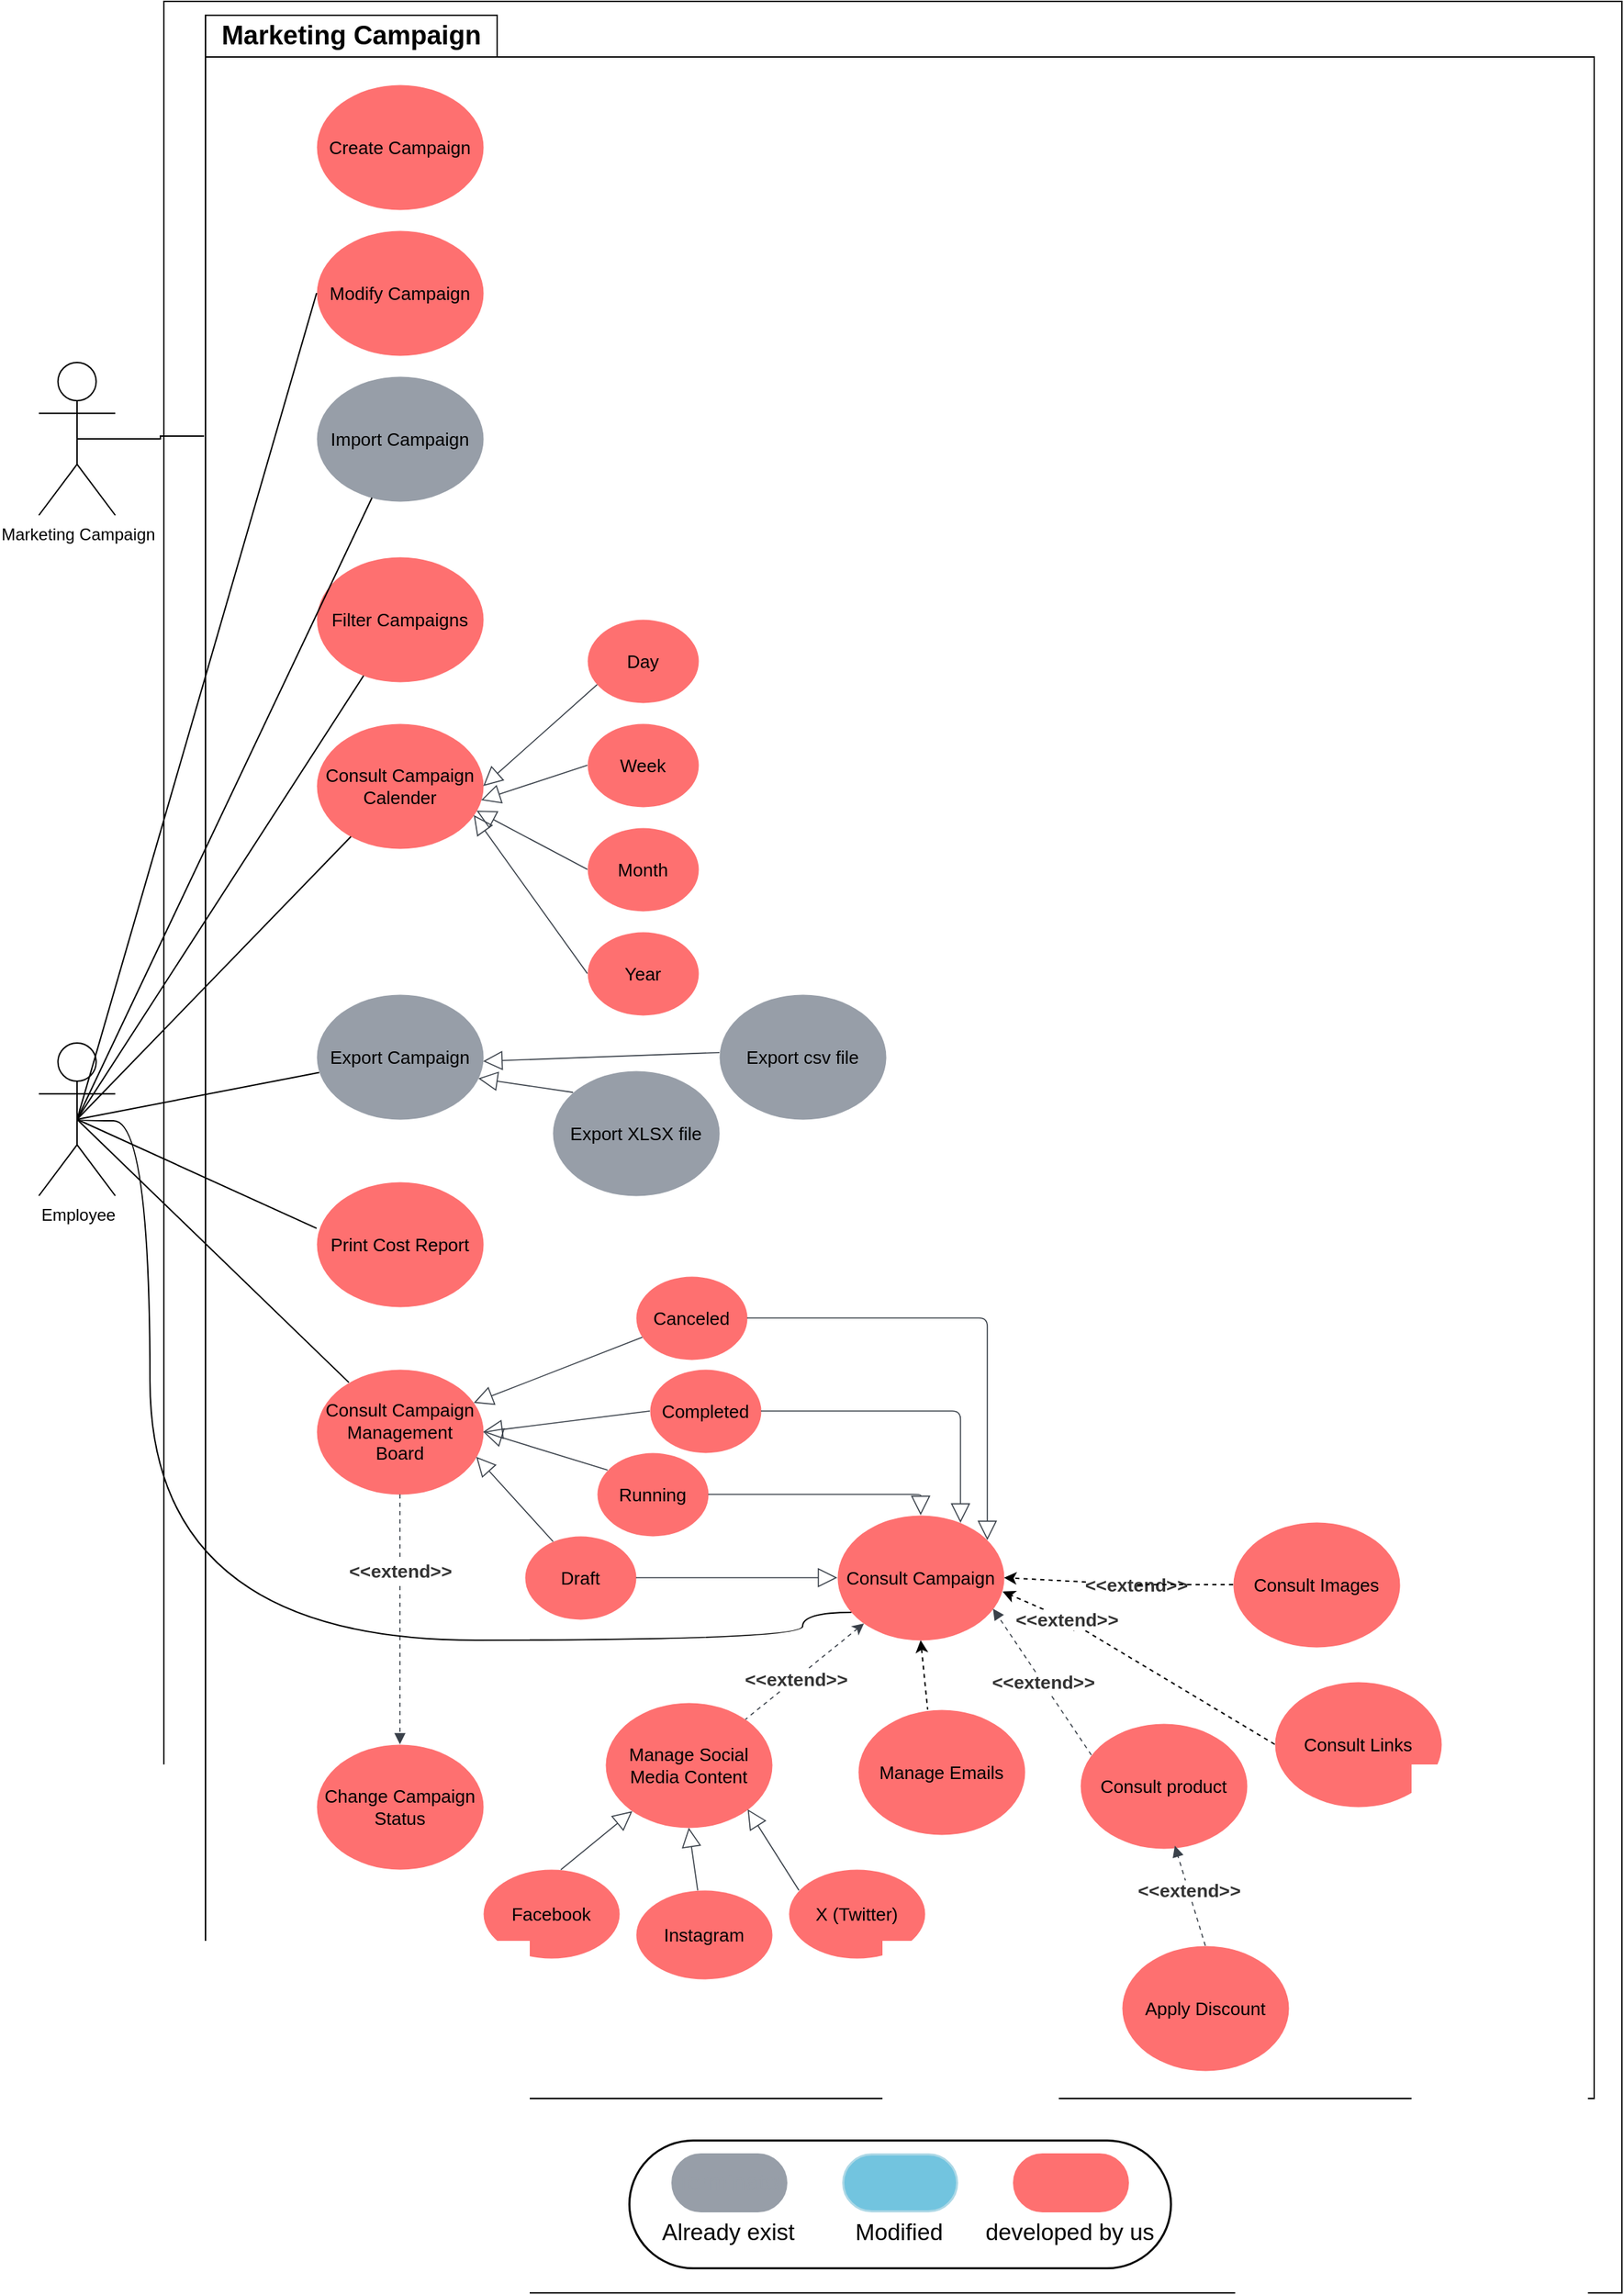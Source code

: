 <mxfile version="26.2.14">
  <diagram name="Page-1" id="mQ9aOLF9NYHXH7sUPv6H">
    <mxGraphModel dx="3420" dy="1351" grid="1" gridSize="10" guides="1" tooltips="1" connect="1" arrows="1" fold="1" page="1" pageScale="1" pageWidth="827" pageHeight="1169" math="0" shadow="0">
      <root>
        <mxCell id="0" />
        <mxCell id="1" parent="0" />
        <mxCell id="_5_J5Y2If2ce0FDsi1l5-146" value="" style="rounded=0;whiteSpace=wrap;html=1;" vertex="1" parent="1">
          <mxGeometry x="-420" y="110" width="1050" height="1650" as="geometry" />
        </mxCell>
        <mxCell id="_5_J5Y2If2ce0FDsi1l5-74" value="Marketing Campaign" style="shape=folder;fontStyle=1;tabWidth=210;tabHeight=30;tabPosition=left;html=1;boundedLbl=1;labelInHeader=1;container=0;collapsible=0;whiteSpace=wrap;fontSize=19;" vertex="1" parent="1">
          <mxGeometry x="-390" y="120" width="1000" height="1500" as="geometry" />
        </mxCell>
        <mxCell id="_5_J5Y2If2ce0FDsi1l5-20" value="Create Campaign" style="html=1;overflow=block;blockSpacing=1;whiteSpace=wrap;ellipse;fontSize=13;spacing=3.8;strokeOpacity=0;fillOpacity=100;rounded=1;absoluteArcSize=1;arcSize=9;fillColor=#fe7070;strokeWidth=1.5;lucidId=~xIeha3OeAVz;" vertex="1" parent="1">
          <mxGeometry x="-310" y="170" width="120" height="90" as="geometry" />
        </mxCell>
        <mxCell id="_5_J5Y2If2ce0FDsi1l5-21" value="Modify Campaign" style="html=1;overflow=block;blockSpacing=1;whiteSpace=wrap;ellipse;fontSize=13;spacing=3.8;strokeOpacity=0;fillOpacity=100;rounded=1;absoluteArcSize=1;arcSize=9;fillColor=#fe7070;strokeWidth=1.5;lucidId=1yIeQ48BPR4-;" vertex="1" parent="1">
          <mxGeometry x="-310" y="275" width="120" height="90" as="geometry" />
        </mxCell>
        <mxCell id="_5_J5Y2If2ce0FDsi1l5-22" value="Import Campaign" style="html=1;overflow=block;blockSpacing=1;whiteSpace=wrap;ellipse;fontSize=13;spacing=3.8;strokeOpacity=0;fillOpacity=100;rounded=1;absoluteArcSize=1;arcSize=9;fillColor=#979ea8;strokeWidth=1.5;lucidId=~yIeRCyaMfPm;" vertex="1" parent="1">
          <mxGeometry x="-310" y="380" width="120" height="90" as="geometry" />
        </mxCell>
        <mxCell id="_5_J5Y2If2ce0FDsi1l5-23" value="Filter Campaigns" style="html=1;overflow=block;blockSpacing=1;whiteSpace=wrap;ellipse;fontSize=13;spacing=3.8;strokeOpacity=0;fillOpacity=100;rounded=1;absoluteArcSize=1;arcSize=9;fillColor=#fe7070;strokeWidth=1.5;lucidId=bEIe1xgmMfHM;" vertex="1" parent="1">
          <mxGeometry x="-310" y="510" width="120" height="90" as="geometry" />
        </mxCell>
        <mxCell id="_5_J5Y2If2ce0FDsi1l5-24" value="Consult Campaign Calender" style="html=1;overflow=block;blockSpacing=1;whiteSpace=wrap;ellipse;fontSize=13;spacing=3.8;strokeOpacity=0;fillOpacity=100;rounded=1;absoluteArcSize=1;arcSize=9;fillColor=#fe7070;strokeWidth=1.5;lucidId=URIeayqkK2Ya;" vertex="1" parent="1">
          <mxGeometry x="-310" y="630" width="120" height="90" as="geometry" />
        </mxCell>
        <mxCell id="_5_J5Y2If2ce0FDsi1l5-25" value="Day" style="html=1;overflow=block;blockSpacing=1;whiteSpace=wrap;ellipse;fontSize=13;spacing=3.8;strokeOpacity=0;fillOpacity=100;rounded=1;absoluteArcSize=1;arcSize=9;fillColor=#fe7070;strokeWidth=1.5;lucidId=hSIeGXaizuwG;" vertex="1" parent="1">
          <mxGeometry x="-115" y="555" width="80" height="60" as="geometry" />
        </mxCell>
        <mxCell id="_5_J5Y2If2ce0FDsi1l5-26" value="" style="html=1;jettySize=18;whiteSpace=wrap;fontSize=13;strokeColor=#3a414a;strokeOpacity=100;strokeWidth=0.8;rounded=0;startArrow=none;endArrow=block;endFill=0;endSize=12;exitX=0.088;exitY=0.783;exitPerimeter=0;entryX=1;entryY=0.5;entryPerimeter=0;lucidId=pUIeytUv-r64;" edge="1" parent="1" source="_5_J5Y2If2ce0FDsi1l5-25" target="_5_J5Y2If2ce0FDsi1l5-24">
          <mxGeometry width="100" height="100" relative="1" as="geometry">
            <Array as="points" />
          </mxGeometry>
        </mxCell>
        <mxCell id="_5_J5Y2If2ce0FDsi1l5-27" value="" style="html=1;jettySize=18;whiteSpace=wrap;fontSize=13;strokeColor=#3a414a;strokeOpacity=100;strokeWidth=0.8;rounded=0;startArrow=none;endArrow=block;endFill=0;endSize=12;exitX=0;exitY=0.5;exitPerimeter=0;entryX=0.987;entryY=0.613;entryPerimeter=0;lucidId=KUIev8AdvZol;" edge="1" parent="1" source="_5_J5Y2If2ce0FDsi1l5-35" target="_5_J5Y2If2ce0FDsi1l5-24">
          <mxGeometry width="100" height="100" relative="1" as="geometry">
            <Array as="points" />
          </mxGeometry>
        </mxCell>
        <mxCell id="_5_J5Y2If2ce0FDsi1l5-28" value="" style="html=1;jettySize=18;whiteSpace=wrap;fontSize=13;strokeColor=#3a414a;strokeOpacity=100;strokeWidth=0.8;rounded=0;startArrow=none;endArrow=block;endFill=0;endSize=12;exitX=0;exitY=0.5;exitPerimeter=0;entryX=0.943;entryY=0.732;entryPerimeter=0;lucidId=~UIeBte6dq6A;" edge="1" parent="1" source="_5_J5Y2If2ce0FDsi1l5-37" target="_5_J5Y2If2ce0FDsi1l5-24">
          <mxGeometry width="100" height="100" relative="1" as="geometry">
            <Array as="points" />
          </mxGeometry>
        </mxCell>
        <mxCell id="_5_J5Y2If2ce0FDsi1l5-29" value="Export Campaign" style="html=1;overflow=block;blockSpacing=1;whiteSpace=wrap;ellipse;fontSize=13;spacing=3.8;strokeOpacity=0;fillOpacity=100;rounded=1;absoluteArcSize=1;arcSize=9;fillColor=#979ea8;strokeWidth=1.5;lucidId=1VIeGqV82j3G;" vertex="1" parent="1">
          <mxGeometry x="-310" y="825" width="120" height="90" as="geometry" />
        </mxCell>
        <mxCell id="_5_J5Y2If2ce0FDsi1l5-32" value="" style="html=1;jettySize=18;whiteSpace=wrap;fontSize=13;strokeColor=#3a414a;strokeOpacity=100;strokeWidth=0.8;rounded=0;startArrow=none;endArrow=block;endFill=0;endSize=12;exitX=0.001;exitY=0.465;exitPerimeter=0;entryX=0.999;entryY=0.535;entryPerimeter=0;lucidId=GYIe1NvaI2Ca;" edge="1" parent="1" source="_5_J5Y2If2ce0FDsi1l5-30" target="_5_J5Y2If2ce0FDsi1l5-29">
          <mxGeometry width="100" height="100" relative="1" as="geometry">
            <Array as="points" />
          </mxGeometry>
        </mxCell>
        <mxCell id="_5_J5Y2If2ce0FDsi1l5-33" value="" style="html=1;jettySize=18;whiteSpace=wrap;fontSize=13;strokeColor=#3a414a;strokeOpacity=100;strokeWidth=0.8;rounded=0;startArrow=none;endArrow=block;endFill=0;endSize=12;exitX=0.122;exitY=0.173;exitPerimeter=0;entryX=0.97;entryY=0.672;entryPerimeter=0;lucidId=KYIeURdQv7Vc;" edge="1" parent="1" source="_5_J5Y2If2ce0FDsi1l5-31" target="_5_J5Y2If2ce0FDsi1l5-29">
          <mxGeometry width="100" height="100" relative="1" as="geometry">
            <Array as="points" />
          </mxGeometry>
        </mxCell>
        <mxCell id="_5_J5Y2If2ce0FDsi1l5-34" value="Consult Campaign Management Board" style="html=1;overflow=block;blockSpacing=1;whiteSpace=wrap;ellipse;fontSize=13;spacing=3.8;strokeOpacity=0;fillOpacity=100;rounded=1;absoluteArcSize=1;arcSize=9;fillColor=#fe7070;strokeWidth=1.5;lucidId=D0IesZ.cylS6;" vertex="1" parent="1">
          <mxGeometry x="-310" y="1095" width="120" height="90" as="geometry" />
        </mxCell>
        <mxCell id="_5_J5Y2If2ce0FDsi1l5-35" value="Week" style="html=1;overflow=block;blockSpacing=1;whiteSpace=wrap;ellipse;fontSize=13;spacing=3.8;strokeOpacity=0;fillOpacity=100;rounded=1;absoluteArcSize=1;arcSize=9;fillColor=#fe7070;strokeWidth=1.5;lucidId=03Ie0xpv14W0;" vertex="1" parent="1">
          <mxGeometry x="-115" y="630" width="80" height="60" as="geometry" />
        </mxCell>
        <mxCell id="_5_J5Y2If2ce0FDsi1l5-36" value="Month" style="html=1;overflow=block;blockSpacing=1;whiteSpace=wrap;ellipse;fontSize=13;spacing=3.8;strokeOpacity=0;fillOpacity=100;rounded=1;absoluteArcSize=1;arcSize=9;fillColor=#fe7070;strokeWidth=1.5;lucidId=g4Ie2LoXiZa1;" vertex="1" parent="1">
          <mxGeometry x="-115" y="705" width="80" height="60" as="geometry" />
        </mxCell>
        <mxCell id="_5_J5Y2If2ce0FDsi1l5-37" value="Year" style="html=1;overflow=block;blockSpacing=1;whiteSpace=wrap;ellipse;fontSize=13;spacing=3.8;strokeOpacity=0;fillOpacity=100;rounded=1;absoluteArcSize=1;arcSize=9;fillColor=#fe7070;strokeWidth=1.5;lucidId=q4IekS3TNCx4;" vertex="1" parent="1">
          <mxGeometry x="-115" y="780" width="80" height="60" as="geometry" />
        </mxCell>
        <mxCell id="_5_J5Y2If2ce0FDsi1l5-38" value="" style="html=1;jettySize=18;whiteSpace=wrap;fontSize=13;strokeColor=#3a414a;strokeOpacity=100;strokeWidth=0.8;rounded=0;startArrow=none;endArrow=block;endFill=0;endSize=12;exitX=0;exitY=0.5;exitPerimeter=0;entryX=0.96;entryY=0.697;entryPerimeter=0;lucidId=C4IewfTGRhPR;" edge="1" parent="1" source="_5_J5Y2If2ce0FDsi1l5-36" target="_5_J5Y2If2ce0FDsi1l5-24">
          <mxGeometry width="100" height="100" relative="1" as="geometry">
            <Array as="points" />
          </mxGeometry>
        </mxCell>
        <mxCell id="_5_J5Y2If2ce0FDsi1l5-39" value="Completed" style="html=1;overflow=block;blockSpacing=1;whiteSpace=wrap;ellipse;fontSize=13;spacing=3.8;strokeOpacity=0;fillOpacity=100;rounded=1;absoluteArcSize=1;arcSize=9;fillColor=#fe7070;strokeWidth=1.5;lucidId=i6IeLHqmWgWb;" vertex="1" parent="1">
          <mxGeometry x="-70" y="1095" width="80" height="60" as="geometry" />
        </mxCell>
        <mxCell id="_5_J5Y2If2ce0FDsi1l5-40" value="Draft" style="html=1;overflow=block;blockSpacing=1;whiteSpace=wrap;ellipse;fontSize=13;spacing=3.8;strokeOpacity=0;fillOpacity=100;rounded=1;absoluteArcSize=1;arcSize=9;fillColor=#fe7070;strokeWidth=1.5;lucidId=k6IeYHDHbwAl;" vertex="1" parent="1">
          <mxGeometry x="-160" y="1215" width="80" height="60" as="geometry" />
        </mxCell>
        <mxCell id="_5_J5Y2If2ce0FDsi1l5-41" value="Running" style="html=1;overflow=block;blockSpacing=1;whiteSpace=wrap;ellipse;fontSize=13;spacing=3.8;strokeOpacity=0;fillOpacity=100;rounded=1;absoluteArcSize=1;arcSize=9;fillColor=#fe7070;strokeWidth=1.5;lucidId=n6IeUA2wQmh8;" vertex="1" parent="1">
          <mxGeometry x="-108" y="1155" width="80" height="60" as="geometry" />
        </mxCell>
        <mxCell id="_5_J5Y2If2ce0FDsi1l5-42" value="Canceled" style="html=1;overflow=block;blockSpacing=1;whiteSpace=wrap;ellipse;fontSize=13;spacing=3.8;strokeOpacity=0;fillOpacity=100;rounded=1;absoluteArcSize=1;arcSize=9;fillColor=#fe7070;strokeWidth=1.5;lucidId=q6IeCGRwEK5n;" vertex="1" parent="1">
          <mxGeometry x="-80" y="1028" width="80" height="60" as="geometry" />
        </mxCell>
        <mxCell id="_5_J5Y2If2ce0FDsi1l5-43" value="" style="html=1;jettySize=18;whiteSpace=wrap;fontSize=13;strokeColor=#3a414a;strokeOpacity=100;strokeWidth=0.8;rounded=0;startArrow=none;endArrow=block;endFill=0;endSize=12;exitX=0.057;exitY=0.732;exitPerimeter=0;entryX=0.943;entryY=0.268;entryPerimeter=0;lucidId=kfJeItDdkmNJ;" edge="1" parent="1" source="_5_J5Y2If2ce0FDsi1l5-42" target="_5_J5Y2If2ce0FDsi1l5-34">
          <mxGeometry width="100" height="100" relative="1" as="geometry">
            <Array as="points" />
          </mxGeometry>
        </mxCell>
        <mxCell id="_5_J5Y2If2ce0FDsi1l5-44" value="" style="html=1;jettySize=18;whiteSpace=wrap;fontSize=13;strokeColor=#3a414a;strokeOpacity=100;strokeWidth=0.8;rounded=0;startArrow=none;endArrow=block;endFill=0;endSize=12;exitX=0;exitY=0.5;exitPerimeter=0;entryX=1;entryY=0.5;entryPerimeter=0;lucidId=ofJeMnc-Ya4C;" edge="1" parent="1" source="_5_J5Y2If2ce0FDsi1l5-39" target="_5_J5Y2If2ce0FDsi1l5-34">
          <mxGeometry width="100" height="100" relative="1" as="geometry">
            <Array as="points" />
          </mxGeometry>
        </mxCell>
        <mxCell id="_5_J5Y2If2ce0FDsi1l5-45" value="" style="html=1;jettySize=18;whiteSpace=wrap;fontSize=13;strokeColor=#3a414a;strokeOpacity=100;strokeWidth=0.8;rounded=0;startArrow=none;endArrow=block;endFill=0;endSize=12;exitX=0.094;exitY=0.209;exitPerimeter=0;entryX=1;entryY=0.5;entryPerimeter=0;lucidId=zfJeMt6LVzBG;" edge="1" parent="1" source="_5_J5Y2If2ce0FDsi1l5-41" target="_5_J5Y2If2ce0FDsi1l5-34">
          <mxGeometry width="100" height="100" relative="1" as="geometry">
            <Array as="points" />
          </mxGeometry>
        </mxCell>
        <mxCell id="_5_J5Y2If2ce0FDsi1l5-46" value="" style="html=1;jettySize=18;whiteSpace=wrap;fontSize=13;strokeColor=#3a414a;strokeOpacity=100;strokeWidth=0.8;rounded=0;startArrow=none;endArrow=block;endFill=0;endSize=12;exitX=0.254;exitY=0.066;exitPerimeter=0;entryX=0.958;entryY=0.7;entryPerimeter=0;lucidId=HfJeP5plZK8B;" edge="1" parent="1" source="_5_J5Y2If2ce0FDsi1l5-40" target="_5_J5Y2If2ce0FDsi1l5-34">
          <mxGeometry width="100" height="100" relative="1" as="geometry">
            <Array as="points" />
          </mxGeometry>
        </mxCell>
        <mxCell id="_5_J5Y2If2ce0FDsi1l5-47" value="Consult Campaign " style="html=1;overflow=block;blockSpacing=1;whiteSpace=wrap;ellipse;fontSize=13;spacing=3.8;strokeOpacity=0;fillOpacity=100;rounded=1;absoluteArcSize=1;arcSize=9;fillColor=#fe7070;strokeWidth=1.5;lucidId=7gJeOixB9azo;" vertex="1" parent="1">
          <mxGeometry x="65" y="1200" width="120" height="90" as="geometry" />
        </mxCell>
        <mxCell id="_5_J5Y2If2ce0FDsi1l5-48" value="" style="html=1;jettySize=18;whiteSpace=wrap;fontSize=13;strokeColor=#3a414a;strokeOpacity=100;strokeWidth=0.8;rounded=1;arcSize=12;edgeStyle=orthogonalEdgeStyle;startArrow=none;endArrow=block;endFill=0;endSize=12;exitX=1;exitY=0.5;exitPerimeter=0;entryX=0.9;entryY=0.2;entryPerimeter=0;lucidId=2hJeMSdbg8uV;" edge="1" parent="1" source="_5_J5Y2If2ce0FDsi1l5-42" target="_5_J5Y2If2ce0FDsi1l5-47">
          <mxGeometry width="100" height="100" relative="1" as="geometry">
            <Array as="points" />
          </mxGeometry>
        </mxCell>
        <mxCell id="_5_J5Y2If2ce0FDsi1l5-49" value="" style="html=1;jettySize=18;whiteSpace=wrap;fontSize=13;strokeColor=#3a414a;strokeOpacity=100;strokeWidth=0.8;rounded=1;arcSize=12;edgeStyle=orthogonalEdgeStyle;startArrow=none;endArrow=block;endFill=0;endSize=12;exitX=1;exitY=0.5;exitPerimeter=0;entryX=0.739;entryY=0.061;entryPerimeter=0;lucidId=DiJeeakiqyTk;" edge="1" parent="1" source="_5_J5Y2If2ce0FDsi1l5-39" target="_5_J5Y2If2ce0FDsi1l5-47">
          <mxGeometry width="100" height="100" relative="1" as="geometry">
            <Array as="points" />
          </mxGeometry>
        </mxCell>
        <mxCell id="_5_J5Y2If2ce0FDsi1l5-50" value="" style="html=1;jettySize=18;whiteSpace=wrap;fontSize=13;strokeColor=#3a414a;strokeOpacity=100;strokeWidth=0.8;rounded=1;arcSize=12;edgeStyle=orthogonalEdgeStyle;startArrow=none;endArrow=block;endFill=0;endSize=12;exitX=1;exitY=0.5;exitPerimeter=0;entryX=0.5;entryY=0;entryPerimeter=0;lucidId=IiJeRkl5QKTp;" edge="1" parent="1" source="_5_J5Y2If2ce0FDsi1l5-41" target="_5_J5Y2If2ce0FDsi1l5-47">
          <mxGeometry width="100" height="100" relative="1" as="geometry">
            <Array as="points">
              <mxPoint x="125" y="1185" />
            </Array>
          </mxGeometry>
        </mxCell>
        <mxCell id="_5_J5Y2If2ce0FDsi1l5-51" value="" style="html=1;jettySize=18;whiteSpace=wrap;fontSize=13;strokeColor=#3a414a;strokeOpacity=100;strokeWidth=0.8;rounded=1;arcSize=12;edgeStyle=orthogonalEdgeStyle;startArrow=none;endArrow=block;endFill=0;endSize=12;exitX=1;exitY=0.5;exitPerimeter=0;entryX=0;entryY=0.5;entryPerimeter=0;lucidId=YiJeCIjxtv8x;" edge="1" parent="1" source="_5_J5Y2If2ce0FDsi1l5-40" target="_5_J5Y2If2ce0FDsi1l5-47">
          <mxGeometry width="100" height="100" relative="1" as="geometry">
            <Array as="points" />
          </mxGeometry>
        </mxCell>
        <mxCell id="_5_J5Y2If2ce0FDsi1l5-52" value="Change Campaign Status" style="html=1;overflow=block;blockSpacing=1;whiteSpace=wrap;ellipse;fontSize=13;spacing=3.8;strokeOpacity=0;fillOpacity=100;rounded=1;absoluteArcSize=1;arcSize=9;fillColor=#fe7070;strokeWidth=1.5;lucidId=5jJeXhSy7r-r;" vertex="1" parent="1">
          <mxGeometry x="-310" y="1365" width="120" height="90" as="geometry" />
        </mxCell>
        <mxCell id="_5_J5Y2If2ce0FDsi1l5-53" value="Manage Social Media Content" style="html=1;overflow=block;blockSpacing=1;whiteSpace=wrap;ellipse;fontSize=13;spacing=3.8;strokeOpacity=0;fillOpacity=100;rounded=1;absoluteArcSize=1;arcSize=9;fillColor=#fe7070;strokeWidth=1.5;lucidId=gkJeoi38itBc;" vertex="1" parent="1">
          <mxGeometry x="-102" y="1335" width="120" height="90" as="geometry" />
        </mxCell>
        <mxCell id="_5_J5Y2If2ce0FDsi1l5-54" value="" style="html=1;jettySize=18;whiteSpace=wrap;fontSize=13;strokeColor=#3a414a;strokeOpacity=100;dashed=1;fixDash=1;strokeWidth=0.8;rounded=1;arcSize=12;edgeStyle=orthogonalEdgeStyle;startArrow=none;endArrow=block;endFill=1;exitX=0.5;exitY=1;exitPerimeter=0;entryX=0.5;entryY=0;entryPerimeter=0;lucidId=OGXeH~bLONrS;" edge="1" parent="1" source="_5_J5Y2If2ce0FDsi1l5-34" target="_5_J5Y2If2ce0FDsi1l5-52">
          <mxGeometry width="100" height="100" relative="1" as="geometry">
            <Array as="points" />
          </mxGeometry>
        </mxCell>
        <mxCell id="_5_J5Y2If2ce0FDsi1l5-55" value="&amp;lt;&amp;lt;extend&amp;gt;&amp;gt;" style="text;html=1;resizable=0;labelBackgroundColor=default;align=center;verticalAlign=middle;fontStyle=1;fontColor=#333333;fontSize=13.3;" vertex="1" parent="_5_J5Y2If2ce0FDsi1l5-54">
          <mxGeometry x="-0.387" relative="1" as="geometry" />
        </mxCell>
        <mxCell id="_5_J5Y2If2ce0FDsi1l5-56" value="" style="html=1;jettySize=18;whiteSpace=wrap;fontSize=13;strokeColor=#3a414a;strokeOpacity=100;dashed=1;fixDash=1;strokeWidth=0.8;rounded=0;startArrow=classic;endArrow=none;endFill=1;exitX=0.16;exitY=0.866;exitPerimeter=0;entryX=0.84;entryY=0.134;entryPerimeter=0;lucidId=2IXeyM-Dm51b;startFill=1;" edge="1" parent="1" source="_5_J5Y2If2ce0FDsi1l5-47" target="_5_J5Y2If2ce0FDsi1l5-53">
          <mxGeometry width="100" height="100" relative="1" as="geometry">
            <Array as="points" />
          </mxGeometry>
        </mxCell>
        <mxCell id="_5_J5Y2If2ce0FDsi1l5-57" value="&amp;lt;&amp;lt;extend&amp;gt;&amp;gt;" style="text;html=1;resizable=0;labelBackgroundColor=default;align=center;verticalAlign=middle;fontStyle=1;fontColor=#333333;fontSize=13.3;" vertex="1" parent="_5_J5Y2If2ce0FDsi1l5-56">
          <mxGeometry x="0.151" relative="1" as="geometry" />
        </mxCell>
        <mxCell id="_5_J5Y2If2ce0FDsi1l5-63" value="" style="html=1;jettySize=18;whiteSpace=wrap;fontSize=13;strokeColor=#3a414a;strokeOpacity=100;strokeWidth=0.8;rounded=0;startArrow=none;endArrow=block;endFill=0;endSize=12;exitX=0.57;exitY=0.005;exitPerimeter=0;lucidId=EKXeJxy7TWS8;" edge="1" parent="1" source="_5_J5Y2If2ce0FDsi1l5-59" target="_5_J5Y2If2ce0FDsi1l5-53">
          <mxGeometry width="100" height="100" relative="1" as="geometry">
            <Array as="points" />
          </mxGeometry>
        </mxCell>
        <mxCell id="_5_J5Y2If2ce0FDsi1l5-64" value="" style="html=1;jettySize=18;whiteSpace=wrap;fontSize=13;strokeColor=#3a414a;strokeOpacity=100;strokeWidth=0.8;rounded=0;startArrow=none;endArrow=block;endFill=0;endSize=12;entryX=0.5;entryY=1;lucidId=QKXep6PJ_4Cc;entryDx=0;entryDy=0;" edge="1" parent="1" source="_5_J5Y2If2ce0FDsi1l5-60" target="_5_J5Y2If2ce0FDsi1l5-53">
          <mxGeometry width="100" height="100" relative="1" as="geometry">
            <Array as="points" />
          </mxGeometry>
        </mxCell>
        <mxCell id="_5_J5Y2If2ce0FDsi1l5-65" value="" style="html=1;jettySize=18;whiteSpace=wrap;fontSize=13;strokeColor=#3a414a;strokeOpacity=100;strokeWidth=0.8;rounded=0;startArrow=none;endArrow=block;endFill=0;endSize=12;exitX=0.075;exitY=0.236;exitPerimeter=0;entryX=1;entryY=1;lucidId=ZKXeBE5Ak2jA;entryDx=0;entryDy=0;" edge="1" parent="1" source="_5_J5Y2If2ce0FDsi1l5-61" target="_5_J5Y2If2ce0FDsi1l5-53">
          <mxGeometry width="100" height="100" relative="1" as="geometry">
            <Array as="points" />
          </mxGeometry>
        </mxCell>
        <mxCell id="_5_J5Y2If2ce0FDsi1l5-67" value="" style="html=1;jettySize=18;whiteSpace=wrap;fontSize=13;strokeColor=#3a414a;strokeOpacity=100;dashed=1;fixDash=1;strokeWidth=0.8;rounded=0;startArrow=none;endArrow=block;endFill=1;exitX=0.066;exitY=0.252;exitPerimeter=0;entryX=0.934;entryY=0.748;entryPerimeter=0;lucidId=A0Xeq-nAGMTt;" edge="1" parent="1" source="_5_J5Y2If2ce0FDsi1l5-66" target="_5_J5Y2If2ce0FDsi1l5-47">
          <mxGeometry width="100" height="100" relative="1" as="geometry">
            <Array as="points" />
          </mxGeometry>
        </mxCell>
        <mxCell id="_5_J5Y2If2ce0FDsi1l5-68" value="&amp;lt;&amp;lt;extend&amp;gt;&amp;gt;" style="text;html=1;resizable=0;labelBackgroundColor=default;align=center;verticalAlign=middle;fontStyle=1;fontColor=#333333;fontSize=13.3;" vertex="1" parent="_5_J5Y2If2ce0FDsi1l5-67">
          <mxGeometry relative="1" as="geometry" />
        </mxCell>
        <mxCell id="_5_J5Y2If2ce0FDsi1l5-76" value="Marketing Campaign" style="shape=umlActor;verticalLabelPosition=bottom;verticalAlign=top;html=1;outlineConnect=0;" vertex="1" parent="1">
          <mxGeometry x="-510" y="370" width="55" height="110" as="geometry" />
        </mxCell>
        <mxCell id="_5_J5Y2If2ce0FDsi1l5-84" style="rounded=0;orthogonalLoop=1;jettySize=auto;html=1;exitX=0.5;exitY=1;exitDx=0;exitDy=0;entryX=0.417;entryY=0;entryDx=0;entryDy=0;entryPerimeter=0;dashed=1;startArrow=classic;startFill=1;endArrow=none;" edge="1" parent="1" source="_5_J5Y2If2ce0FDsi1l5-47" target="_5_J5Y2If2ce0FDsi1l5-80">
          <mxGeometry relative="1" as="geometry" />
        </mxCell>
        <mxCell id="_5_J5Y2If2ce0FDsi1l5-87" style="rounded=0;orthogonalLoop=1;jettySize=auto;html=1;exitX=0;exitY=0.5;exitDx=0;exitDy=0;entryX=1;entryY=0.5;entryDx=0;entryDy=0;dashed=1;" edge="1" parent="1" source="_5_J5Y2If2ce0FDsi1l5-94" target="_5_J5Y2If2ce0FDsi1l5-47">
          <mxGeometry relative="1" as="geometry" />
        </mxCell>
        <mxCell id="_5_J5Y2If2ce0FDsi1l5-88" style="edgeStyle=orthogonalEdgeStyle;rounded=0;orthogonalLoop=1;jettySize=auto;html=1;exitX=0;exitY=0.5;exitDx=0;exitDy=0;entryX=0.992;entryY=0.611;entryDx=0;entryDy=0;entryPerimeter=0;dashed=1;" edge="1" parent="1" source="_5_J5Y2If2ce0FDsi1l5-95" target="_5_J5Y2If2ce0FDsi1l5-47">
          <mxGeometry relative="1" as="geometry" />
        </mxCell>
        <mxCell id="_5_J5Y2If2ce0FDsi1l5-97" value="" style="edgeStyle=orthogonalEdgeStyle;rounded=0;orthogonalLoop=1;jettySize=auto;html=1;exitX=0;exitY=0.5;exitDx=0;exitDy=0;entryX=0.992;entryY=0.611;entryDx=0;entryDy=0;entryPerimeter=0;dashed=1;" edge="1" parent="1" source="_5_J5Y2If2ce0FDsi1l5-85" target="_5_J5Y2If2ce0FDsi1l5-95">
          <mxGeometry relative="1" as="geometry">
            <mxPoint x="290" y="1255" as="sourcePoint" />
            <mxPoint x="184" y="1255" as="targetPoint" />
          </mxGeometry>
        </mxCell>
        <mxCell id="_5_J5Y2If2ce0FDsi1l5-95" value="&amp;lt;&amp;lt;extend&amp;gt;&amp;gt;" style="text;html=1;resizable=0;labelBackgroundColor=default;align=center;verticalAlign=middle;fontStyle=1;fontColor=#333333;fontSize=13.3;" vertex="1" parent="1">
          <mxGeometry x="229.997" y="1274.995" as="geometry" />
        </mxCell>
        <mxCell id="_5_J5Y2If2ce0FDsi1l5-109" style="rounded=0;orthogonalLoop=1;jettySize=auto;html=1;exitX=0.5;exitY=0.5;exitDx=0;exitDy=0;exitPerimeter=0;endArrow=none;startFill=0;" edge="1" parent="1" source="_5_J5Y2If2ce0FDsi1l5-108" target="_5_J5Y2If2ce0FDsi1l5-23">
          <mxGeometry relative="1" as="geometry" />
        </mxCell>
        <mxCell id="_5_J5Y2If2ce0FDsi1l5-142" style="rounded=0;orthogonalLoop=1;jettySize=auto;html=1;exitX=0.5;exitY=0.5;exitDx=0;exitDy=0;exitPerimeter=0;endArrow=none;startFill=0;" edge="1" parent="1" source="_5_J5Y2If2ce0FDsi1l5-108" target="_5_J5Y2If2ce0FDsi1l5-24">
          <mxGeometry relative="1" as="geometry" />
        </mxCell>
        <mxCell id="_5_J5Y2If2ce0FDsi1l5-108" value="Employee" style="shape=umlActor;verticalLabelPosition=bottom;verticalAlign=top;html=1;outlineConnect=0;" vertex="1" parent="1">
          <mxGeometry x="-510" y="860" width="55" height="110" as="geometry" />
        </mxCell>
        <mxCell id="_5_J5Y2If2ce0FDsi1l5-135" style="rounded=0;orthogonalLoop=1;jettySize=auto;html=1;exitX=0.5;exitY=0.5;exitDx=0;exitDy=0;exitPerimeter=0;endArrow=none;startFill=0;" edge="1" parent="1" source="_5_J5Y2If2ce0FDsi1l5-108" target="_5_J5Y2If2ce0FDsi1l5-22">
          <mxGeometry relative="1" as="geometry">
            <mxPoint x="-472" y="470" as="sourcePoint" />
            <mxPoint x="-296" y="523" as="targetPoint" />
          </mxGeometry>
        </mxCell>
        <mxCell id="_5_J5Y2If2ce0FDsi1l5-137" style="rounded=0;orthogonalLoop=1;jettySize=auto;html=1;exitX=0.5;exitY=0.5;exitDx=0;exitDy=0;exitPerimeter=0;endArrow=none;startFill=0;" edge="1" parent="1" source="_5_J5Y2If2ce0FDsi1l5-108" target="_5_J5Y2If2ce0FDsi1l5-29">
          <mxGeometry relative="1" as="geometry">
            <mxPoint x="-462" y="505" as="sourcePoint" />
            <mxPoint x="-287" y="460" as="targetPoint" />
          </mxGeometry>
        </mxCell>
        <mxCell id="_5_J5Y2If2ce0FDsi1l5-138" style="rounded=0;orthogonalLoop=1;jettySize=auto;html=1;endArrow=none;startFill=0;entryX=0;entryY=0.372;entryDx=0;entryDy=0;entryPerimeter=0;exitX=0.5;exitY=0.5;exitDx=0;exitDy=0;exitPerimeter=0;" edge="1" parent="1" source="_5_J5Y2If2ce0FDsi1l5-108" target="_5_J5Y2If2ce0FDsi1l5-105">
          <mxGeometry relative="1" as="geometry">
            <mxPoint x="-480" y="500" as="sourcePoint" />
            <mxPoint x="-277" y="470" as="targetPoint" />
          </mxGeometry>
        </mxCell>
        <mxCell id="_5_J5Y2If2ce0FDsi1l5-139" style="rounded=0;orthogonalLoop=1;jettySize=auto;html=1;exitX=0.5;exitY=0.5;exitDx=0;exitDy=0;exitPerimeter=0;endArrow=none;startFill=0;" edge="1" parent="1" source="_5_J5Y2If2ce0FDsi1l5-108" target="_5_J5Y2If2ce0FDsi1l5-34">
          <mxGeometry relative="1" as="geometry">
            <mxPoint x="-442" y="525" as="sourcePoint" />
            <mxPoint x="-267" y="480" as="targetPoint" />
          </mxGeometry>
        </mxCell>
        <mxCell id="_5_J5Y2If2ce0FDsi1l5-143" style="rounded=0;orthogonalLoop=1;jettySize=auto;html=1;exitX=0.5;exitY=0.5;exitDx=0;exitDy=0;exitPerimeter=0;endArrow=none;startFill=0;edgeStyle=orthogonalEdgeStyle;curved=1;" edge="1" parent="1" source="_5_J5Y2If2ce0FDsi1l5-108" target="_5_J5Y2If2ce0FDsi1l5-47">
          <mxGeometry relative="1" as="geometry">
            <mxPoint x="-465.17" y="915" as="sourcePoint" />
            <mxPoint x="70" y="1270" as="targetPoint" />
            <Array as="points">
              <mxPoint x="-430" y="916" />
              <mxPoint x="-430" y="1290" />
              <mxPoint x="40" y="1290" />
              <mxPoint x="40" y="1270" />
            </Array>
          </mxGeometry>
        </mxCell>
        <mxCell id="_5_J5Y2If2ce0FDsi1l5-145" style="edgeStyle=orthogonalEdgeStyle;rounded=0;orthogonalLoop=1;jettySize=auto;html=1;exitX=0.5;exitY=0.5;exitDx=0;exitDy=0;exitPerimeter=0;entryX=-0.001;entryY=0.202;entryDx=0;entryDy=0;entryPerimeter=0;endArrow=none;startFill=0;" edge="1" parent="1" source="_5_J5Y2If2ce0FDsi1l5-76" target="_5_J5Y2If2ce0FDsi1l5-74">
          <mxGeometry relative="1" as="geometry" />
        </mxCell>
        <mxCell id="_5_J5Y2If2ce0FDsi1l5-75" value="" style="html=1;strokeColor=none;resizeWidth=1;resizeHeight=1;fillColor=none;part=1;connectable=0;allowArrows=0;deletable=0;whiteSpace=wrap;" vertex="1" parent="1">
          <mxGeometry x="-390" y="150" width="1000" height="1162" as="geometry">
            <mxPoint y="30" as="offset" />
          </mxGeometry>
        </mxCell>
        <mxCell id="_5_J5Y2If2ce0FDsi1l5-59" value="Facebook" style="html=1;overflow=block;blockSpacing=1;whiteSpace=wrap;ellipse;fontSize=13;spacing=3.8;strokeOpacity=0;fillOpacity=100;rounded=1;absoluteArcSize=1;arcSize=9;fillColor=#fe7070;strokeWidth=1.5;lucidId=8JXeW5d-ejtA;" vertex="1" parent="1">
          <mxGeometry x="-190" y="1455" width="98" height="64" as="geometry" />
        </mxCell>
        <mxCell id="_5_J5Y2If2ce0FDsi1l5-60" value="Instagram" style="html=1;overflow=block;blockSpacing=1;whiteSpace=wrap;ellipse;fontSize=13;spacing=3.8;strokeOpacity=0;fillOpacity=100;rounded=1;absoluteArcSize=1;arcSize=9;fillColor=#fe7070;strokeWidth=1.5;lucidId=8JXeqypOJg3c;" vertex="1" parent="1">
          <mxGeometry x="-80" y="1470" width="98" height="64" as="geometry" />
        </mxCell>
        <mxCell id="_5_J5Y2If2ce0FDsi1l5-61" value="X (Twitter)" style="html=1;overflow=block;blockSpacing=1;whiteSpace=wrap;ellipse;fontSize=13;spacing=3.8;strokeOpacity=0;fillOpacity=100;rounded=1;absoluteArcSize=1;arcSize=9;fillColor=#fe7070;strokeWidth=1.5;lucidId=kKXe.rxRQ94f;" vertex="1" parent="1">
          <mxGeometry x="30" y="1455" width="98" height="64" as="geometry" />
        </mxCell>
        <mxCell id="_5_J5Y2If2ce0FDsi1l5-80" value="Manage Emails" style="html=1;overflow=block;blockSpacing=1;whiteSpace=wrap;ellipse;fontSize=13;spacing=3.8;strokeOpacity=0;fillOpacity=100;rounded=1;absoluteArcSize=1;arcSize=9;fillColor=#fe7070;strokeWidth=1.5;lucidId=gkJeoi38itBc;" vertex="1" parent="1">
          <mxGeometry x="80" y="1340" width="120" height="90" as="geometry" />
        </mxCell>
        <mxCell id="_5_J5Y2If2ce0FDsi1l5-66" value="Consult product" style="html=1;overflow=block;blockSpacing=1;whiteSpace=wrap;ellipse;fontSize=13;spacing=3.8;strokeOpacity=0;fillOpacity=100;rounded=1;absoluteArcSize=1;arcSize=9;fillColor=#fe7070;strokeWidth=1.5;lucidId=RZXeths-1Erw;" vertex="1" parent="1">
          <mxGeometry x="240" y="1350" width="120" height="90" as="geometry" />
        </mxCell>
        <mxCell id="_5_J5Y2If2ce0FDsi1l5-69" value="Apply Discount" style="html=1;overflow=block;blockSpacing=1;whiteSpace=wrap;ellipse;fontSize=13;spacing=3.8;strokeOpacity=0;fillOpacity=100;rounded=1;absoluteArcSize=1;arcSize=9;fillColor=#fe7070;strokeWidth=1.5;lucidId=Y0XeASHuEk6s;" vertex="1" parent="1">
          <mxGeometry x="270" y="1510" width="120" height="90" as="geometry" />
        </mxCell>
        <mxCell id="_5_J5Y2If2ce0FDsi1l5-70" value="" style="html=1;jettySize=18;whiteSpace=wrap;fontSize=13;strokeColor=#3a414a;strokeOpacity=100;dashed=1;fixDash=1;strokeWidth=0.8;rounded=0;startArrow=none;endArrow=block;endFill=1;exitX=0.5;exitY=0;exitPerimeter=0;entryX=0.567;entryY=0.978;entryPerimeter=0;lucidId=z1Xe6j_ofP56;entryDx=0;entryDy=0;" edge="1" parent="1" source="_5_J5Y2If2ce0FDsi1l5-69" target="_5_J5Y2If2ce0FDsi1l5-66">
          <mxGeometry width="100" height="100" relative="1" as="geometry">
            <Array as="points" />
          </mxGeometry>
        </mxCell>
        <mxCell id="_5_J5Y2If2ce0FDsi1l5-71" value="&amp;lt;&amp;lt;extend&amp;gt;&amp;gt;" style="text;html=1;resizable=0;labelBackgroundColor=default;align=center;verticalAlign=middle;fontStyle=1;fontColor=#333333;fontSize=13.3;" vertex="1" parent="_5_J5Y2If2ce0FDsi1l5-70">
          <mxGeometry x="0.11" relative="1" as="geometry" />
        </mxCell>
        <mxCell id="_5_J5Y2If2ce0FDsi1l5-85" value="Consult Links" style="html=1;overflow=block;blockSpacing=1;whiteSpace=wrap;ellipse;fontSize=13;spacing=3.8;strokeOpacity=0;fillOpacity=100;rounded=1;absoluteArcSize=1;arcSize=9;fillColor=#fe7070;strokeWidth=1.5;lucidId=RZXeths-1Erw;" vertex="1" parent="1">
          <mxGeometry x="380" y="1320" width="120" height="90" as="geometry" />
        </mxCell>
        <mxCell id="_5_J5Y2If2ce0FDsi1l5-86" value="Consult Images" style="html=1;overflow=block;blockSpacing=1;whiteSpace=wrap;ellipse;fontSize=13;spacing=3.8;strokeOpacity=0;fillOpacity=100;rounded=1;absoluteArcSize=1;arcSize=9;fillColor=#fe7070;strokeWidth=1.5;lucidId=RZXeths-1Erw;" vertex="1" parent="1">
          <mxGeometry x="350" y="1205" width="120" height="90" as="geometry" />
        </mxCell>
        <mxCell id="_5_J5Y2If2ce0FDsi1l5-30" value="Export csv file" style="html=1;overflow=block;blockSpacing=1;whiteSpace=wrap;ellipse;fontSize=13;spacing=3.8;strokeOpacity=0;fillOpacity=100;rounded=1;absoluteArcSize=1;arcSize=9;fillColor=#979ea8;strokeWidth=1.5;lucidId=2WIeNPYyiRF.;" vertex="1" parent="1">
          <mxGeometry x="-20" y="825" width="120" height="90" as="geometry" />
        </mxCell>
        <mxCell id="_5_J5Y2If2ce0FDsi1l5-31" value="Export XLSX file" style="html=1;overflow=block;blockSpacing=1;whiteSpace=wrap;ellipse;fontSize=13;spacing=3.8;strokeOpacity=0;fillOpacity=100;rounded=1;absoluteArcSize=1;arcSize=9;fillColor=#979ea8;strokeWidth=1.5;lucidId=oXIemN2lJ.WZ;" vertex="1" parent="1">
          <mxGeometry x="-140" y="880" width="120" height="90" as="geometry" />
        </mxCell>
        <mxCell id="_5_J5Y2If2ce0FDsi1l5-94" value="&amp;lt;&amp;lt;extend&amp;gt;&amp;gt;" style="text;html=1;resizable=0;labelBackgroundColor=default;align=center;verticalAlign=middle;fontStyle=1;fontColor=#333333;fontSize=13.3;" vertex="1" parent="1">
          <mxGeometry x="279.997" y="1249.995" as="geometry" />
        </mxCell>
        <mxCell id="_5_J5Y2If2ce0FDsi1l5-104" value="" style="rounded=0;orthogonalLoop=1;jettySize=auto;html=1;exitX=0;exitY=0.5;exitDx=0;exitDy=0;entryX=1;entryY=0.5;entryDx=0;entryDy=0;dashed=1;endArrow=none;startFill=0;" edge="1" parent="1" source="_5_J5Y2If2ce0FDsi1l5-86" target="_5_J5Y2If2ce0FDsi1l5-94">
          <mxGeometry relative="1" as="geometry">
            <mxPoint x="370" y="1195" as="sourcePoint" />
            <mxPoint x="185" y="1245" as="targetPoint" />
          </mxGeometry>
        </mxCell>
        <mxCell id="_5_J5Y2If2ce0FDsi1l5-105" value="Print Cost Report" style="html=1;overflow=block;blockSpacing=1;whiteSpace=wrap;ellipse;fontSize=13;spacing=3.8;strokeOpacity=0;fillOpacity=100;rounded=1;absoluteArcSize=1;arcSize=9;fillColor=#fe7070;strokeWidth=1.5;lucidId=~xIeha3OeAVz;" vertex="1" parent="1">
          <mxGeometry x="-310" y="960" width="120" height="90" as="geometry" />
        </mxCell>
        <mxCell id="_5_J5Y2If2ce0FDsi1l5-13" value="" style="html=1;overflow=block;blockSpacing=1;whiteSpace=wrap;fontSize=16.7;fontColor=default;spacing=3.8;strokeOpacity=100;fillOpacity=100;rounded=1;absoluteArcSize=1;arcSize=162;fillColor=#ffffff;strokeWidth=1.5;lucidId=qHtdmG4HjMHo;container=1;collapsible=0;" vertex="1" parent="1">
          <mxGeometry x="-85" y="1650" width="390" height="92" as="geometry" />
        </mxCell>
        <mxCell id="_5_J5Y2If2ce0FDsi1l5-14" value="Terminator" style="html=1;overflow=block;blockSpacing=1;whiteSpace=wrap;fontSize=16.7;fontColor=#979ea8;spacing=3.8;strokeColor=#979ea8;strokeOpacity=100;fillOpacity=100;rounded=1;absoluteArcSize=1;arcSize=75;fillColor=#979ea8;strokeWidth=1.5;lucidId=IHtdpJWPwF3h;" vertex="1" parent="_5_J5Y2If2ce0FDsi1l5-13">
          <mxGeometry x="31" y="10" width="82" height="41" as="geometry" />
        </mxCell>
        <mxCell id="_5_J5Y2If2ce0FDsi1l5-16" value="" style="html=1;overflow=block;blockSpacing=1;whiteSpace=wrap;fontSize=16.7;fontColor=default;spacing=3.8;strokeColor=#fe7070;strokeOpacity=100;fillOpacity=100;rounded=1;absoluteArcSize=1;arcSize=82;fillColor=#fe7070;strokeWidth=1.5;lucidId=SHtdkWkZQMI-;" vertex="1" parent="_5_J5Y2If2ce0FDsi1l5-13">
          <mxGeometry x="277" y="10" width="82" height="41" as="geometry" />
        </mxCell>
        <mxCell id="_5_J5Y2If2ce0FDsi1l5-17" value="Already exist" style="html=1;overflow=block;blockSpacing=1;whiteSpace=wrap;fontSize=16.7;spacing=0;strokeOpacity=100;rounded=1;absoluteArcSize=1;arcSize=9;fillColor=none;strokeWidth=NaN;strokeColor=none;lucidId=mItdmbgDk1Mh;" vertex="1" parent="_5_J5Y2If2ce0FDsi1l5-13">
          <mxGeometry x="10" y="51" width="123" height="31" as="geometry" />
        </mxCell>
        <mxCell id="_5_J5Y2If2ce0FDsi1l5-18" value="Modified" style="html=1;overflow=block;blockSpacing=1;whiteSpace=wrap;fontSize=16.7;spacing=0;strokeOpacity=100;rounded=1;absoluteArcSize=1;arcSize=9;fillColor=none;strokeWidth=NaN;strokeColor=none;lucidId=NItdRnxRT0wl;" vertex="1" parent="_5_J5Y2If2ce0FDsi1l5-13">
          <mxGeometry x="133" y="51" width="123" height="31" as="geometry" />
        </mxCell>
        <mxCell id="_5_J5Y2If2ce0FDsi1l5-19" value="developed by us" style="html=1;overflow=block;blockSpacing=1;whiteSpace=wrap;fontSize=16.7;spacing=0;strokeOpacity=100;rounded=1;absoluteArcSize=1;arcSize=9;fillColor=none;strokeWidth=NaN;strokeColor=none;lucidId=SItdEPhbv4RO;" vertex="1" parent="_5_J5Y2If2ce0FDsi1l5-13">
          <mxGeometry x="256" y="51" width="123" height="31" as="geometry" />
        </mxCell>
        <mxCell id="_5_J5Y2If2ce0FDsi1l5-15" value="" style="html=1;overflow=block;blockSpacing=1;whiteSpace=wrap;fontSize=16.7;fontColor=default;spacing=3.8;strokeColor=#add8e6;strokeOpacity=100;fillOpacity=100;rounded=1;absoluteArcSize=1;arcSize=82;fillColor=#72c4df;strokeWidth=1.5;lucidId=PHtdm2O_0toL;" vertex="1" parent="_5_J5Y2If2ce0FDsi1l5-13">
          <mxGeometry x="154" y="10" width="82" height="41" as="geometry" />
        </mxCell>
        <mxCell id="_5_J5Y2If2ce0FDsi1l5-136" style="rounded=0;orthogonalLoop=1;jettySize=auto;html=1;endArrow=none;startFill=0;exitX=0.5;exitY=0.5;exitDx=0;exitDy=0;exitPerimeter=0;" edge="1" parent="1" source="_5_J5Y2If2ce0FDsi1l5-108">
          <mxGeometry relative="1" as="geometry">
            <mxPoint x="-480" y="490" as="sourcePoint" />
            <mxPoint x="-310" y="320" as="targetPoint" />
          </mxGeometry>
        </mxCell>
      </root>
    </mxGraphModel>
  </diagram>
</mxfile>
